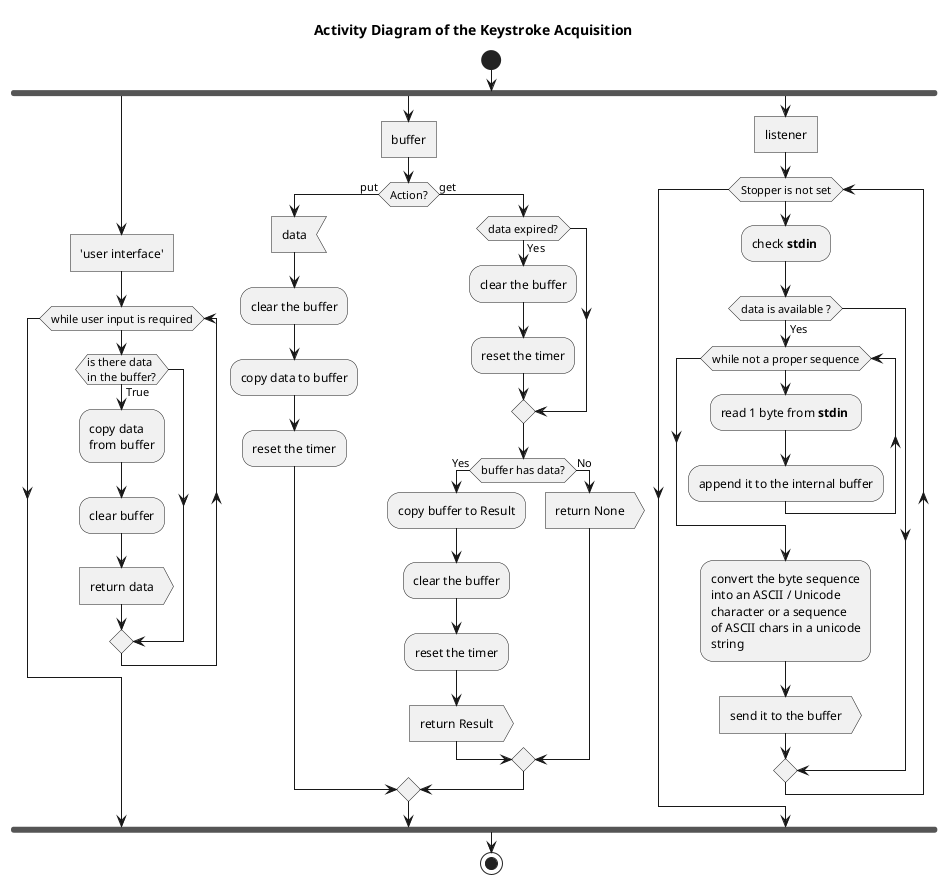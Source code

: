 @startuml sudoku_ui_cli_keystroke_linux_keystroke_request

title Activity Diagram of the Keystroke Acquisition

start

fork
    
    :'user interface']
    
    while (while user input is required)
        if (is there data\nin the buffer?) then (True)
            :copy data\nfrom buffer;
            
            :clear buffer;
            
            :return data>
        endif
    end while

fork again
    
    :buffer]
    
    if (Action?) then (put)
        :data<
        
        :clear the buffer;
        
        :copy data to buffer;
        
        :reset the timer;
    else (get)
        if (data expired?) then (Yes)
            :clear the buffer;
            
            :reset the timer;
        endif
        
        if (buffer has data?) then (Yes)
            :copy buffer to Result;
            
            :clear the buffer;
            
            :reset the timer;
            
            :return Result>
        else (No)
            :return None>
        endif
    endif

fork again
    
    :listener]
    
    while (Stopper is not set)
        :check <b>stdin</b> ;
        
        if (data is available ?) then (Yes)
            while (while not a proper sequence)
                :read 1 byte from <b>stdin</b> ;
                
                :append it to the internal buffer;
            end while
            
            :convert the byte sequence\ninto an ASCII / Unicode\ncharacter or a sequence\nof ASCII chars in a unicode\nstring;
            
            :send it to the buffer>
        endif
    end while

end fork

stop

@enduml